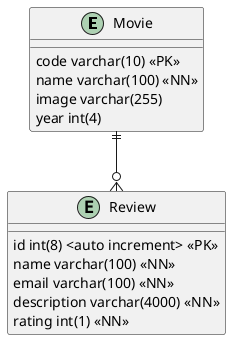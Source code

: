 @startuml "Modelo Entidad Relacion"

Entity Movie {
    code varchar(10) <<PK>>
    name varchar(100) <<NN>>
    image varchar(255)
    year int(4)     
}

Entity Review {
    id int(8) <auto increment> <<PK>>
    name varchar(100) <<NN>>
    email varchar(100) <<NN>>
    description varchar(4000) <<NN>>
    rating int(1) <<NN>>
}

Movie ||--o{ Review



@enduml